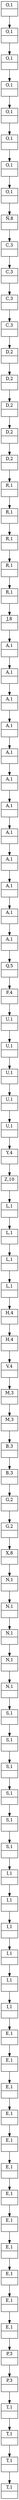 digraph Cola {
Nodo0[shape=record,label="{O,1|<next>}"];
Nodo1[shape=record,label="{O,1|<next>}"];
Nodo2[shape=record,label="{O,1|<next>}"];
Nodo3[shape=record,label="{O,1|<next>}"];
Nodo4[shape=record,label="{O,1|<next>}"];
Nodo5[shape=record,label="{O,1|<next>}"];
Nodo6[shape=record,label="{O,1|<next>}"];
Nodo7[shape=record,label="{O,1|<next>}"];
Nodo8[shape=record,label="{Ñ,8|<next>}"];
Nodo9[shape=record,label="{C,3|<next>}"];
Nodo10[shape=record,label="{C,3|<next>}"];
Nodo11[shape=record,label="{C,3|<next>}"];
Nodo12[shape=record,label="{C,3|<next>}"];
Nodo13[shape=record,label="{D,2|<next>}"];
Nodo14[shape=record,label="{D,2|<next>}"];
Nodo15[shape=record,label="{D,2|<next>}"];
Nodo16[shape=record,label="{D,2|<next>}"];
Nodo17[shape=record,label="{D,2|<next>}"];
Nodo18[shape=record,label="{R,1|<next>}"];
Nodo19[shape=record,label="{R,1|<next>}"];
Nodo20[shape=record,label="{R,1|<next>}"];
Nodo21[shape=record,label="{R,1|<next>}"];
Nodo22[shape=record,label="{R,1|<next>}"];
Nodo23[shape=record,label="{J,8|<next>}"];
Nodo24[shape=record,label="{A,1|<next>}"];
Nodo25[shape=record,label="{A,1|<next>}"];
Nodo26[shape=record,label="{A,1|<next>}"];
Nodo27[shape=record,label="{A,1|<next>}"];
Nodo28[shape=record,label="{A,1|<next>}"];
Nodo29[shape=record,label="{A,1|<next>}"];
Nodo30[shape=record,label="{A,1|<next>}"];
Nodo31[shape=record,label="{A,1|<next>}"];
Nodo32[shape=record,label="{A,1|<next>}"];
Nodo33[shape=record,label="{A,1|<next>}"];
Nodo34[shape=record,label="{A,1|<next>}"];
Nodo35[shape=record,label="{A,1|<next>}"];
Nodo36[shape=record,label="{Q,5|<next>}"];
Nodo37[shape=record,label="{F,4|<next>}"];
Nodo38[shape=record,label="{U,1|<next>}"];
Nodo39[shape=record,label="{U,1|<next>}"];
Nodo40[shape=record,label="{U,1|<next>}"];
Nodo41[shape=record,label="{U,1|<next>}"];
Nodo42[shape=record,label="{U,1|<next>}"];
Nodo43[shape=record,label="{Y,4|<next>}"];
Nodo44[shape=record,label="{Z,10|<next>}"];
Nodo45[shape=record,label="{L,1|<next>}"];
Nodo46[shape=record,label="{L,1|<next>}"];
Nodo47[shape=record,label="{L,1|<next>}"];
Nodo48[shape=record,label="{L,1|<next>}"];
Nodo49[shape=record,label="{H,4|<next>}"];
Nodo50[shape=record,label="{H,4|<next>}"];
Nodo51[shape=record,label="{V,4|<next>}"];
Nodo52[shape=record,label="{M,3|<next>}"];
Nodo53[shape=record,label="{M,3|<next>}"];
Nodo54[shape=record,label="{B,3|<next>}"];
Nodo55[shape=record,label="{B,3|<next>}"];
Nodo56[shape=record,label="{G,2|<next>}"];
Nodo57[shape=record,label="{G,2|<next>}"];
Nodo58[shape=record,label="{X,8|<next>}"];
Nodo59[shape=record,label="{N,1|<next>}"];
Nodo60[shape=record,label="{N,1|<next>}"];
Nodo61[shape=record,label="{N,1|<next>}"];
Nodo62[shape=record,label="{N,1|<next>}"];
Nodo63[shape=record,label="{N,1|<next>}"];
Nodo64[shape=record,label="{S,1|<next>}"];
Nodo65[shape=record,label="{S,1|<next>}"];
Nodo66[shape=record,label="{S,1|<next>}"];
Nodo67[shape=record,label="{S,1|<next>}"];
Nodo68[shape=record,label="{S,1|<next>}"];
Nodo69[shape=record,label="{S,1|<next>}"];
Nodo70[shape=record,label="{I,1|<next>}"];
Nodo71[shape=record,label="{I,1|<next>}"];
Nodo72[shape=record,label="{I,1|<next>}"];
Nodo73[shape=record,label="{I,1|<next>}"];
Nodo74[shape=record,label="{I,1|<next>}"];
Nodo75[shape=record,label="{I,1|<next>}"];
Nodo76[shape=record,label="{E,1|<next>}"];
Nodo77[shape=record,label="{E,1|<next>}"];
Nodo78[shape=record,label="{E,1|<next>}"];
Nodo79[shape=record,label="{E,1|<next>}"];
Nodo80[shape=record,label="{E,1|<next>}"];
Nodo81[shape=record,label="{E,1|<next>}"];
Nodo82[shape=record,label="{E,1|<next>}"];
Nodo83[shape=record,label="{E,1|<next>}"];
Nodo84[shape=record,label="{E,1|<next>}"];
Nodo85[shape=record,label="{E,1|<next>}"];
Nodo86[shape=record,label="{E,1|<next>}"];
Nodo87[shape=record,label="{E,1|<next>}"];
Nodo88[shape=record,label="{P,3|<next>}"];
Nodo89[shape=record,label="{P,3|<next>}"];
Nodo90[shape=record,label="{T,1|<next>}"];
Nodo91[shape=record,label="{T,1|<next>}"];
Nodo92[shape=record,label="{T,1|<next>}"];
Nodo93[shape=record,label="{T,1|<next>}"];
Nodo0->Nodo1;
Nodo1->Nodo2;
Nodo2->Nodo3;
Nodo3->Nodo4;
Nodo4->Nodo5;
Nodo5->Nodo6;
Nodo6->Nodo7;
Nodo7->Nodo8;
Nodo8->Nodo9;
Nodo9->Nodo10;
Nodo10->Nodo11;
Nodo11->Nodo12;
Nodo12->Nodo13;
Nodo13->Nodo14;
Nodo14->Nodo15;
Nodo15->Nodo16;
Nodo16->Nodo17;
Nodo17->Nodo18;
Nodo18->Nodo19;
Nodo19->Nodo20;
Nodo20->Nodo21;
Nodo21->Nodo22;
Nodo22->Nodo23;
Nodo23->Nodo24;
Nodo24->Nodo25;
Nodo25->Nodo26;
Nodo26->Nodo27;
Nodo27->Nodo28;
Nodo28->Nodo29;
Nodo29->Nodo30;
Nodo30->Nodo31;
Nodo31->Nodo32;
Nodo32->Nodo33;
Nodo33->Nodo34;
Nodo34->Nodo35;
Nodo35->Nodo36;
Nodo36->Nodo37;
Nodo37->Nodo38;
Nodo38->Nodo39;
Nodo39->Nodo40;
Nodo40->Nodo41;
Nodo41->Nodo42;
Nodo42->Nodo43;
Nodo43->Nodo44;
Nodo44->Nodo45;
Nodo45->Nodo46;
Nodo46->Nodo47;
Nodo47->Nodo48;
Nodo48->Nodo49;
Nodo49->Nodo50;
Nodo50->Nodo51;
Nodo51->Nodo52;
Nodo52->Nodo53;
Nodo53->Nodo54;
Nodo54->Nodo55;
Nodo55->Nodo56;
Nodo56->Nodo57;
Nodo57->Nodo58;
Nodo58->Nodo59;
Nodo59->Nodo60;
Nodo60->Nodo61;
Nodo61->Nodo62;
Nodo62->Nodo63;
Nodo63->Nodo64;
Nodo64->Nodo65;
Nodo65->Nodo66;
Nodo66->Nodo67;
Nodo67->Nodo68;
Nodo68->Nodo69;
Nodo69->Nodo70;
Nodo70->Nodo71;
Nodo71->Nodo72;
Nodo72->Nodo73;
Nodo73->Nodo74;
Nodo74->Nodo75;
Nodo75->Nodo76;
Nodo76->Nodo77;
Nodo77->Nodo78;
Nodo78->Nodo79;
Nodo79->Nodo80;
Nodo80->Nodo81;
Nodo81->Nodo82;
Nodo82->Nodo83;
Nodo83->Nodo84;
Nodo84->Nodo85;
Nodo85->Nodo86;
Nodo86->Nodo87;
Nodo87->Nodo88;
Nodo88->Nodo89;
Nodo89->Nodo90;
Nodo90->Nodo91;
Nodo91->Nodo92;
Nodo92->Nodo93;
}
